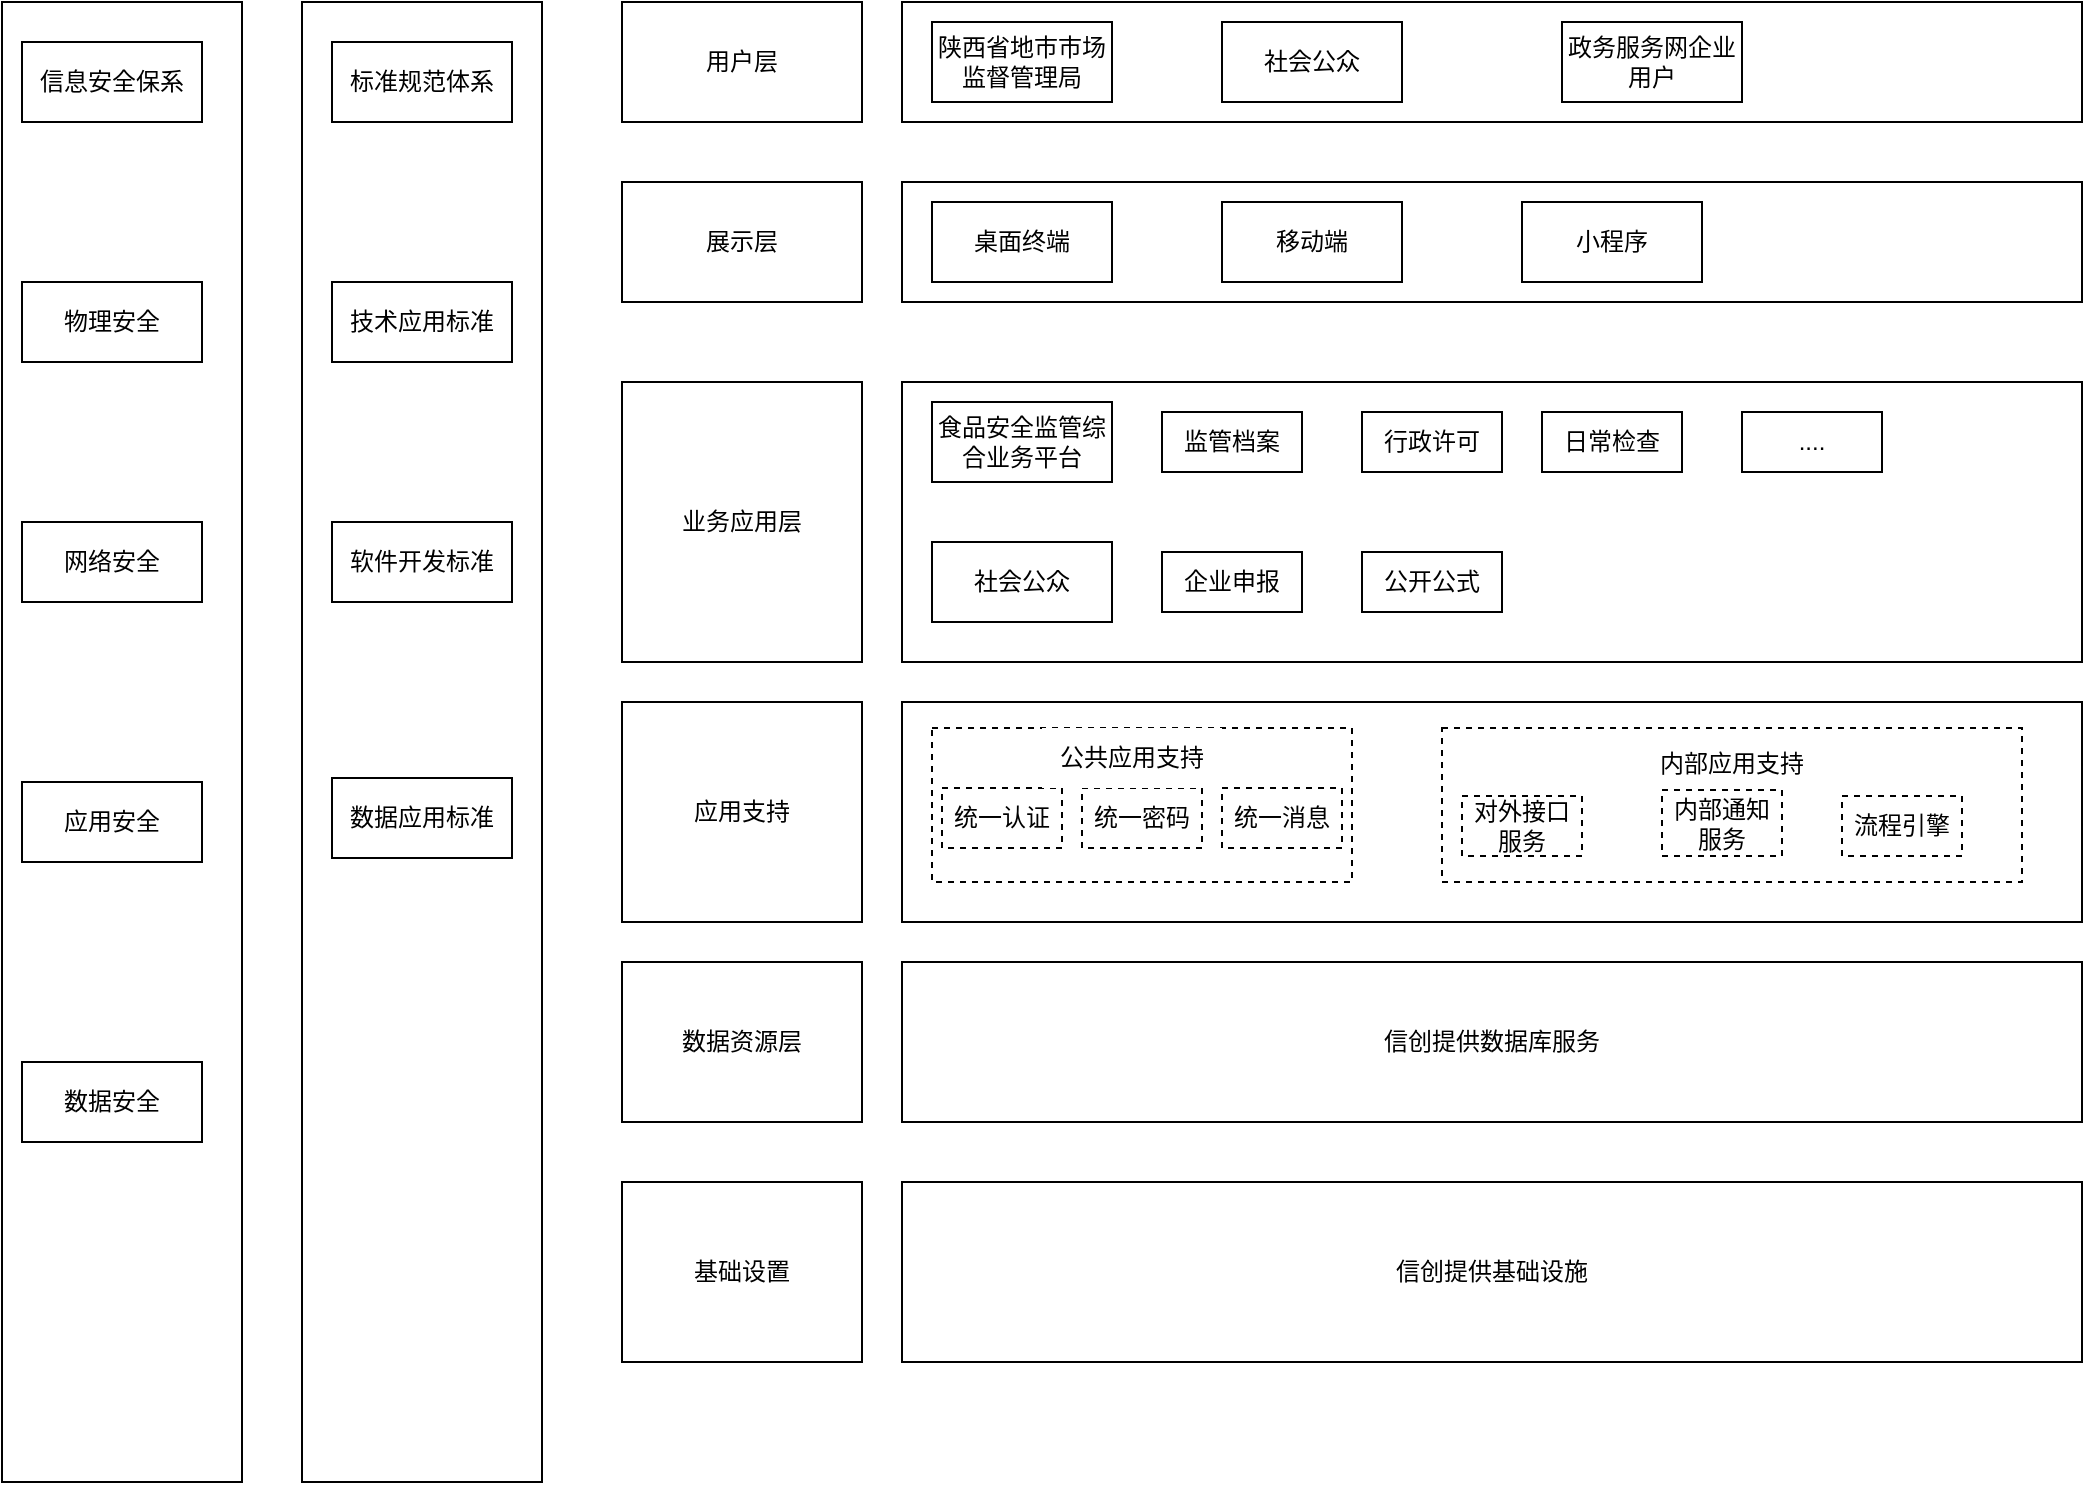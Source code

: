 <mxfile version="28.1.2">
  <diagram name="第 1 页" id="5D_tEZuVCd-yNixMDMQ4">
    <mxGraphModel dx="1378" dy="764" grid="1" gridSize="10" guides="1" tooltips="1" connect="1" arrows="1" fold="1" page="1" pageScale="1" pageWidth="827" pageHeight="1169" math="0" shadow="0">
      <root>
        <mxCell id="0" />
        <mxCell id="1" parent="0" />
        <mxCell id="GTZesPYzTB7N5YFkYwuV-1" value="" style="rounded=0;whiteSpace=wrap;html=1;" vertex="1" parent="1">
          <mxGeometry x="70" y="60" width="120" height="740" as="geometry" />
        </mxCell>
        <mxCell id="GTZesPYzTB7N5YFkYwuV-2" value="信息安全保系" style="rounded=0;whiteSpace=wrap;html=1;" vertex="1" parent="1">
          <mxGeometry x="80" y="80" width="90" height="40" as="geometry" />
        </mxCell>
        <mxCell id="GTZesPYzTB7N5YFkYwuV-3" value="物理安全" style="rounded=0;whiteSpace=wrap;html=1;" vertex="1" parent="1">
          <mxGeometry x="80" y="200" width="90" height="40" as="geometry" />
        </mxCell>
        <mxCell id="GTZesPYzTB7N5YFkYwuV-4" value="网络安全&lt;span style=&quot;color: rgba(0, 0, 0, 0); font-family: monospace; font-size: 0px; text-align: start; text-wrap-mode: nowrap;&quot;&gt;%3CmxGraphModel%3E%3Croot%3E%3CmxCell%20id%3D%220%22%2F%3E%3CmxCell%20id%3D%221%22%20parent%3D%220%22%2F%3E%3CmxCell%20id%3D%222%22%20value%3D%22%E7%89%A9%E7%90%86%E5%AE%89%E5%85%A8%22%20style%3D%22rounded%3D0%3BwhiteSpace%3Dwrap%3Bhtml%3D1%3B%22%20vertex%3D%221%22%20parent%3D%221%22%3E%3CmxGeometry%20x%3D%2250%22%20y%3D%22130%22%20width%3D%2290%22%20height%3D%2240%22%20as%3D%22geometry%22%2F%3E%3C%2FmxCell%3E%3C%2Froot%3E%3C%2FmxGraphModel%3E&lt;/span&gt;" style="rounded=0;whiteSpace=wrap;html=1;" vertex="1" parent="1">
          <mxGeometry x="80" y="320" width="90" height="40" as="geometry" />
        </mxCell>
        <mxCell id="GTZesPYzTB7N5YFkYwuV-5" value="应用安全" style="rounded=0;whiteSpace=wrap;html=1;" vertex="1" parent="1">
          <mxGeometry x="80" y="450" width="90" height="40" as="geometry" />
        </mxCell>
        <mxCell id="GTZesPYzTB7N5YFkYwuV-6" value="数据安全" style="rounded=0;whiteSpace=wrap;html=1;" vertex="1" parent="1">
          <mxGeometry x="80" y="590" width="90" height="40" as="geometry" />
        </mxCell>
        <mxCell id="GTZesPYzTB7N5YFkYwuV-7" value="" style="rounded=0;whiteSpace=wrap;html=1;" vertex="1" parent="1">
          <mxGeometry x="220" y="60" width="120" height="740" as="geometry" />
        </mxCell>
        <mxCell id="GTZesPYzTB7N5YFkYwuV-8" value="标准规范体系" style="rounded=0;whiteSpace=wrap;html=1;" vertex="1" parent="1">
          <mxGeometry x="235" y="80" width="90" height="40" as="geometry" />
        </mxCell>
        <mxCell id="GTZesPYzTB7N5YFkYwuV-9" value="技术应用标准" style="rounded=0;whiteSpace=wrap;html=1;" vertex="1" parent="1">
          <mxGeometry x="235" y="200" width="90" height="40" as="geometry" />
        </mxCell>
        <mxCell id="GTZesPYzTB7N5YFkYwuV-10" value="软件开发标准" style="rounded=0;whiteSpace=wrap;html=1;" vertex="1" parent="1">
          <mxGeometry x="235" y="320" width="90" height="40" as="geometry" />
        </mxCell>
        <mxCell id="GTZesPYzTB7N5YFkYwuV-11" value="数据应用标准" style="rounded=0;whiteSpace=wrap;html=1;" vertex="1" parent="1">
          <mxGeometry x="235" y="448" width="90" height="40" as="geometry" />
        </mxCell>
        <mxCell id="GTZesPYzTB7N5YFkYwuV-12" value="用户层" style="rounded=0;whiteSpace=wrap;html=1;" vertex="1" parent="1">
          <mxGeometry x="380" y="60" width="120" height="60" as="geometry" />
        </mxCell>
        <mxCell id="GTZesPYzTB7N5YFkYwuV-13" value="" style="rounded=0;whiteSpace=wrap;html=1;" vertex="1" parent="1">
          <mxGeometry x="520" y="60" width="590" height="60" as="geometry" />
        </mxCell>
        <mxCell id="GTZesPYzTB7N5YFkYwuV-14" value="陕西省地市市场监督管理局" style="rounded=0;whiteSpace=wrap;html=1;" vertex="1" parent="1">
          <mxGeometry x="535" y="70" width="90" height="40" as="geometry" />
        </mxCell>
        <mxCell id="GTZesPYzTB7N5YFkYwuV-15" value="社会公众" style="rounded=0;whiteSpace=wrap;html=1;" vertex="1" parent="1">
          <mxGeometry x="680" y="70" width="90" height="40" as="geometry" />
        </mxCell>
        <mxCell id="GTZesPYzTB7N5YFkYwuV-16" value="政务服务网企业用户" style="rounded=0;whiteSpace=wrap;html=1;" vertex="1" parent="1">
          <mxGeometry x="850" y="70" width="90" height="40" as="geometry" />
        </mxCell>
        <mxCell id="GTZesPYzTB7N5YFkYwuV-17" value="展示层" style="rounded=0;whiteSpace=wrap;html=1;" vertex="1" parent="1">
          <mxGeometry x="380" y="150" width="120" height="60" as="geometry" />
        </mxCell>
        <mxCell id="GTZesPYzTB7N5YFkYwuV-18" value="" style="rounded=0;whiteSpace=wrap;html=1;" vertex="1" parent="1">
          <mxGeometry x="520" y="150" width="590" height="60" as="geometry" />
        </mxCell>
        <mxCell id="GTZesPYzTB7N5YFkYwuV-19" value="桌面终端" style="rounded=0;whiteSpace=wrap;html=1;" vertex="1" parent="1">
          <mxGeometry x="535" y="160" width="90" height="40" as="geometry" />
        </mxCell>
        <mxCell id="GTZesPYzTB7N5YFkYwuV-20" value="移动端" style="rounded=0;whiteSpace=wrap;html=1;" vertex="1" parent="1">
          <mxGeometry x="680" y="160" width="90" height="40" as="geometry" />
        </mxCell>
        <mxCell id="GTZesPYzTB7N5YFkYwuV-21" value="业务应用层" style="rounded=0;whiteSpace=wrap;html=1;" vertex="1" parent="1">
          <mxGeometry x="380" y="250" width="120" height="140" as="geometry" />
        </mxCell>
        <mxCell id="GTZesPYzTB7N5YFkYwuV-22" value="" style="rounded=0;whiteSpace=wrap;html=1;" vertex="1" parent="1">
          <mxGeometry x="520" y="250" width="590" height="140" as="geometry" />
        </mxCell>
        <mxCell id="GTZesPYzTB7N5YFkYwuV-23" value="食品安全监管综合业务平台" style="rounded=0;whiteSpace=wrap;html=1;" vertex="1" parent="1">
          <mxGeometry x="535" y="260" width="90" height="40" as="geometry" />
        </mxCell>
        <mxCell id="GTZesPYzTB7N5YFkYwuV-24" value="社会公众" style="rounded=0;whiteSpace=wrap;html=1;" vertex="1" parent="1">
          <mxGeometry x="535" y="330" width="90" height="40" as="geometry" />
        </mxCell>
        <mxCell id="GTZesPYzTB7N5YFkYwuV-25" value="小程序" style="rounded=0;whiteSpace=wrap;html=1;" vertex="1" parent="1">
          <mxGeometry x="830" y="160" width="90" height="40" as="geometry" />
        </mxCell>
        <mxCell id="GTZesPYzTB7N5YFkYwuV-26" value="监管档案" style="rounded=0;whiteSpace=wrap;html=1;" vertex="1" parent="1">
          <mxGeometry x="650" y="265" width="70" height="30" as="geometry" />
        </mxCell>
        <mxCell id="GTZesPYzTB7N5YFkYwuV-27" value="行政许可" style="rounded=0;whiteSpace=wrap;html=1;" vertex="1" parent="1">
          <mxGeometry x="750" y="265" width="70" height="30" as="geometry" />
        </mxCell>
        <mxCell id="GTZesPYzTB7N5YFkYwuV-28" value="日常检查" style="rounded=0;whiteSpace=wrap;html=1;" vertex="1" parent="1">
          <mxGeometry x="840" y="265" width="70" height="30" as="geometry" />
        </mxCell>
        <mxCell id="GTZesPYzTB7N5YFkYwuV-29" value="...." style="rounded=0;whiteSpace=wrap;html=1;" vertex="1" parent="1">
          <mxGeometry x="940" y="265" width="70" height="30" as="geometry" />
        </mxCell>
        <mxCell id="GTZesPYzTB7N5YFkYwuV-30" value="企业申报" style="rounded=0;whiteSpace=wrap;html=1;" vertex="1" parent="1">
          <mxGeometry x="650" y="335" width="70" height="30" as="geometry" />
        </mxCell>
        <mxCell id="GTZesPYzTB7N5YFkYwuV-31" value="公开公式" style="rounded=0;whiteSpace=wrap;html=1;" vertex="1" parent="1">
          <mxGeometry x="750" y="335" width="70" height="30" as="geometry" />
        </mxCell>
        <mxCell id="GTZesPYzTB7N5YFkYwuV-32" value="应用支持" style="rounded=0;whiteSpace=wrap;html=1;" vertex="1" parent="1">
          <mxGeometry x="380" y="410" width="120" height="110" as="geometry" />
        </mxCell>
        <mxCell id="GTZesPYzTB7N5YFkYwuV-33" value="" style="rounded=0;whiteSpace=wrap;html=1;" vertex="1" parent="1">
          <mxGeometry x="520" y="410" width="590" height="110" as="geometry" />
        </mxCell>
        <mxCell id="GTZesPYzTB7N5YFkYwuV-34" value="" style="rounded=0;whiteSpace=wrap;html=1;dashed=1;" vertex="1" parent="1">
          <mxGeometry x="535" y="423" width="210" height="77" as="geometry" />
        </mxCell>
        <mxCell id="GTZesPYzTB7N5YFkYwuV-35" value="统一认证" style="rounded=0;whiteSpace=wrap;html=1;dashed=1;" vertex="1" parent="1">
          <mxGeometry x="540" y="453" width="60" height="30" as="geometry" />
        </mxCell>
        <mxCell id="GTZesPYzTB7N5YFkYwuV-36" value="统一密码" style="rounded=0;whiteSpace=wrap;html=1;dashed=1;" vertex="1" parent="1">
          <mxGeometry x="610" y="453" width="60" height="30" as="geometry" />
        </mxCell>
        <mxCell id="GTZesPYzTB7N5YFkYwuV-37" value="统一消息" style="rounded=0;whiteSpace=wrap;html=1;dashed=1;" vertex="1" parent="1">
          <mxGeometry x="680" y="453" width="60" height="30" as="geometry" />
        </mxCell>
        <mxCell id="GTZesPYzTB7N5YFkYwuV-38" value="公共应用支持" style="rounded=0;whiteSpace=wrap;html=1;dashed=1;strokeColor=none;" vertex="1" parent="1">
          <mxGeometry x="590" y="423" width="90" height="30" as="geometry" />
        </mxCell>
        <mxCell id="GTZesPYzTB7N5YFkYwuV-39" value="" style="rounded=0;whiteSpace=wrap;html=1;dashed=1;" vertex="1" parent="1">
          <mxGeometry x="790" y="423" width="290" height="77" as="geometry" />
        </mxCell>
        <mxCell id="GTZesPYzTB7N5YFkYwuV-40" value="内部应用支持" style="rounded=0;whiteSpace=wrap;html=1;dashed=1;strokeColor=none;" vertex="1" parent="1">
          <mxGeometry x="890" y="426" width="90" height="30" as="geometry" />
        </mxCell>
        <mxCell id="GTZesPYzTB7N5YFkYwuV-41" value="对外接口服务" style="rounded=0;whiteSpace=wrap;html=1;dashed=1;" vertex="1" parent="1">
          <mxGeometry x="800" y="457" width="60" height="30" as="geometry" />
        </mxCell>
        <mxCell id="GTZesPYzTB7N5YFkYwuV-42" value="内部通知服务" style="rounded=0;whiteSpace=wrap;html=1;dashed=1;" vertex="1" parent="1">
          <mxGeometry x="900" y="454" width="60" height="33" as="geometry" />
        </mxCell>
        <mxCell id="GTZesPYzTB7N5YFkYwuV-43" value="流程引擎" style="rounded=0;whiteSpace=wrap;html=1;dashed=1;" vertex="1" parent="1">
          <mxGeometry x="990" y="457" width="60" height="30" as="geometry" />
        </mxCell>
        <mxCell id="GTZesPYzTB7N5YFkYwuV-44" value="数据资源层" style="rounded=0;whiteSpace=wrap;html=1;" vertex="1" parent="1">
          <mxGeometry x="380" y="540" width="120" height="80" as="geometry" />
        </mxCell>
        <mxCell id="GTZesPYzTB7N5YFkYwuV-54" value="信创提供数据库服务" style="rounded=0;whiteSpace=wrap;html=1;" vertex="1" parent="1">
          <mxGeometry x="520" y="540" width="590" height="80" as="geometry" />
        </mxCell>
        <mxCell id="GTZesPYzTB7N5YFkYwuV-55" value="基础设置" style="rounded=0;whiteSpace=wrap;html=1;" vertex="1" parent="1">
          <mxGeometry x="380" y="650" width="120" height="90" as="geometry" />
        </mxCell>
        <mxCell id="GTZesPYzTB7N5YFkYwuV-56" value="信创提供基础设施" style="rounded=0;whiteSpace=wrap;html=1;" vertex="1" parent="1">
          <mxGeometry x="520" y="650" width="590" height="90" as="geometry" />
        </mxCell>
      </root>
    </mxGraphModel>
  </diagram>
</mxfile>
